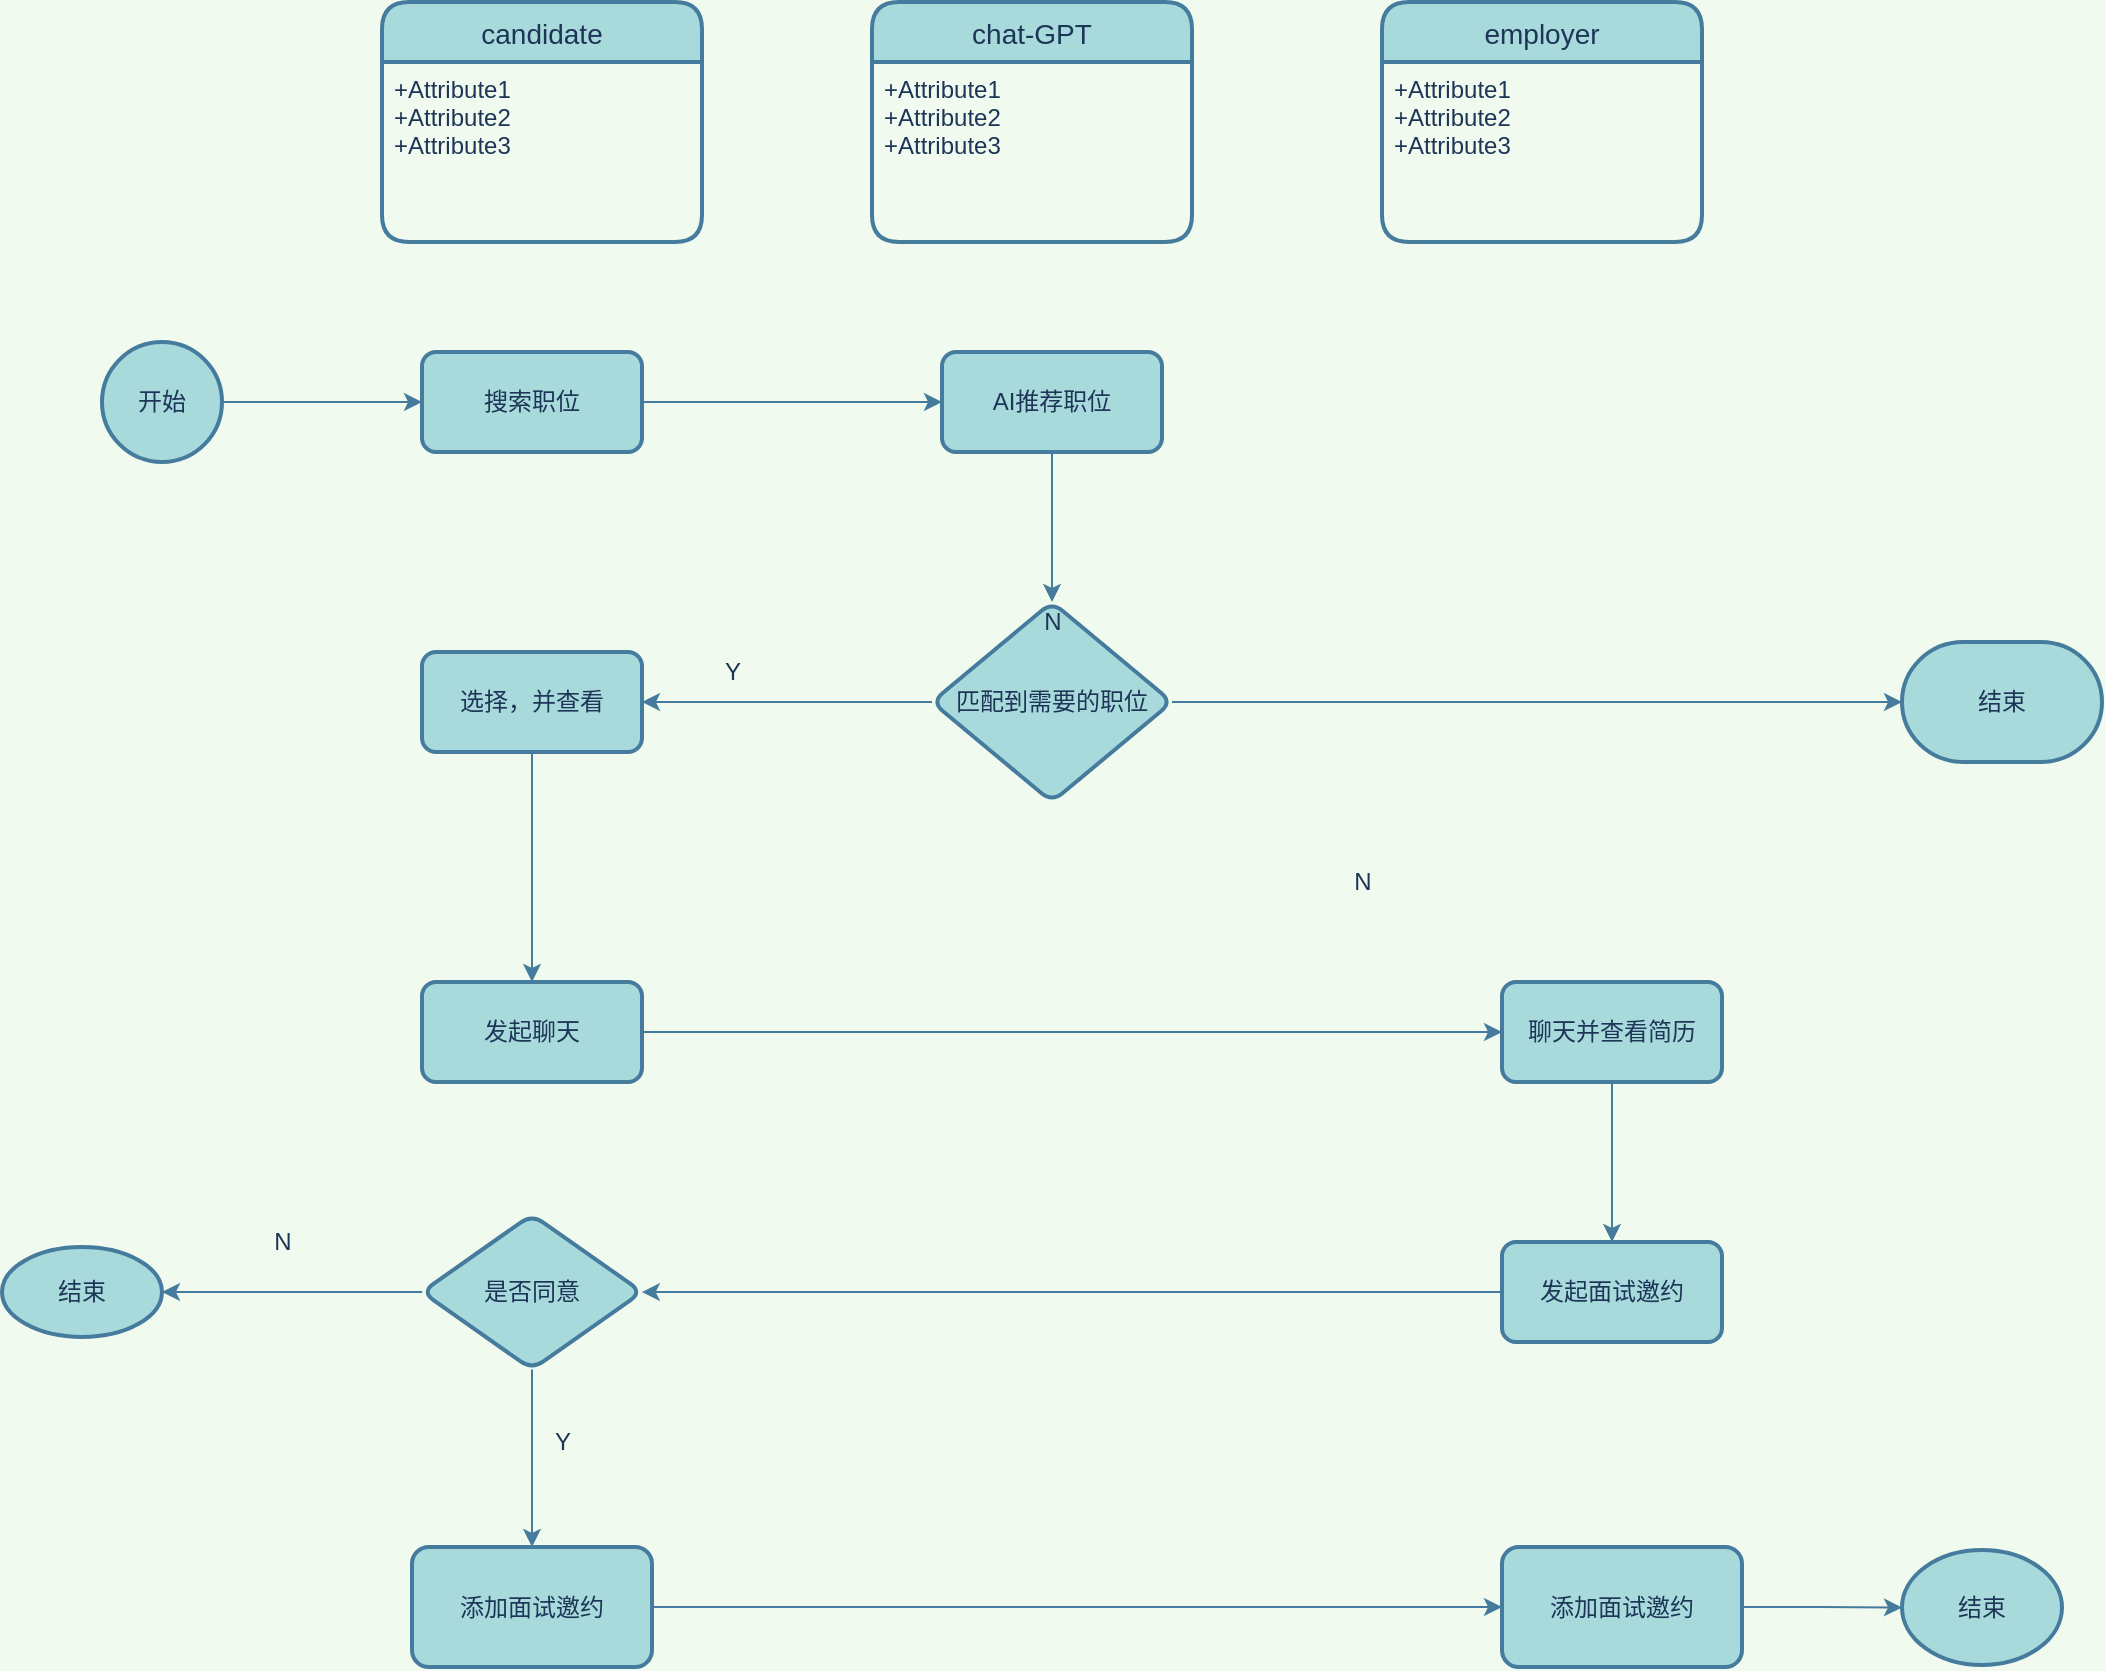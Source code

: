 <mxfile version="20.5.3" type="embed"><diagram id="w_9jJ8-dKPx64laMkm2h" name="Page-1"><mxGraphModel dx="1517" dy="467" grid="1" gridSize="10" guides="1" tooltips="1" connect="1" arrows="1" fold="1" page="1" pageScale="1" pageWidth="850" pageHeight="1100" background="#F1FAEE" math="0" shadow="0"><root><mxCell id="0"/><mxCell id="1" parent="0"/><mxCell id="5" value="employer" style="swimlane;childLayout=stackLayout;horizontal=1;startSize=30;horizontalStack=0;rounded=1;fontSize=14;fontStyle=0;strokeWidth=2;resizeParent=0;resizeLast=1;shadow=0;dashed=0;align=center;strokeColor=#457B9D;fontColor=#1D3557;fillColor=#A8DADC;" vertex="1" parent="1"><mxGeometry x="520" y="120" width="160" height="120" as="geometry"/></mxCell><mxCell id="6" value="+Attribute1&#10;+Attribute2&#10;+Attribute3" style="align=left;strokeColor=none;fillColor=none;spacingLeft=4;fontSize=12;verticalAlign=top;resizable=0;rotatable=0;part=1;fontColor=#1D3557;" vertex="1" parent="5"><mxGeometry y="30" width="160" height="90" as="geometry"/></mxCell><mxCell id="7" value="candidate" style="swimlane;childLayout=stackLayout;horizontal=1;startSize=30;horizontalStack=0;rounded=1;fontSize=14;fontStyle=0;strokeWidth=2;resizeParent=0;resizeLast=1;shadow=0;dashed=0;align=center;strokeColor=#457B9D;fontColor=#1D3557;fillColor=#A8DADC;" vertex="1" parent="1"><mxGeometry x="20" y="120" width="160" height="120" as="geometry"/></mxCell><mxCell id="8" value="+Attribute1&#10;+Attribute2&#10;+Attribute3" style="align=left;strokeColor=none;fillColor=none;spacingLeft=4;fontSize=12;verticalAlign=top;resizable=0;rotatable=0;part=1;fontColor=#1D3557;" vertex="1" parent="7"><mxGeometry y="30" width="160" height="90" as="geometry"/></mxCell><mxCell id="9" value="chat-GPT" style="swimlane;childLayout=stackLayout;horizontal=1;startSize=30;horizontalStack=0;rounded=1;fontSize=14;fontStyle=0;strokeWidth=2;resizeParent=0;resizeLast=1;shadow=0;dashed=0;align=center;strokeColor=#457B9D;fontColor=#1D3557;fillColor=#A8DADC;" vertex="1" parent="1"><mxGeometry x="265" y="120" width="160" height="120" as="geometry"/></mxCell><mxCell id="10" value="+Attribute1&#10;+Attribute2&#10;+Attribute3" style="align=left;strokeColor=none;fillColor=none;spacingLeft=4;fontSize=12;verticalAlign=top;resizable=0;rotatable=0;part=1;fontColor=#1D3557;" vertex="1" parent="9"><mxGeometry y="30" width="160" height="90" as="geometry"/></mxCell><mxCell id="18" style="edgeStyle=orthogonalEdgeStyle;rounded=0;orthogonalLoop=1;jettySize=auto;html=1;entryX=0;entryY=0.5;entryDx=0;entryDy=0;strokeColor=#457B9D;fontColor=#1D3557;fillColor=#A8DADC;" edge="1" parent="1" source="15" target="17"><mxGeometry relative="1" as="geometry"/></mxCell><mxCell id="15" value="开始" style="strokeWidth=2;html=1;shape=mxgraph.flowchart.start_2;whiteSpace=wrap;strokeColor=#457B9D;fontColor=#1D3557;fillColor=#A8DADC;" vertex="1" parent="1"><mxGeometry x="-120" y="290" width="60" height="60" as="geometry"/></mxCell><mxCell id="22" style="edgeStyle=orthogonalEdgeStyle;rounded=0;orthogonalLoop=1;jettySize=auto;html=1;strokeColor=#457B9D;fontColor=#1D3557;fillColor=#A8DADC;" edge="1" parent="1" source="17" target="21"><mxGeometry relative="1" as="geometry"/></mxCell><mxCell id="17" value="搜索职位" style="rounded=1;whiteSpace=wrap;html=1;absoluteArcSize=1;arcSize=14;strokeWidth=2;strokeColor=#457B9D;fontColor=#1D3557;fillColor=#A8DADC;" vertex="1" parent="1"><mxGeometry x="40" y="295" width="110" height="50" as="geometry"/></mxCell><mxCell id="24" value="" style="edgeStyle=orthogonalEdgeStyle;rounded=0;orthogonalLoop=1;jettySize=auto;html=1;strokeColor=#457B9D;fontColor=#1D3557;fillColor=#A8DADC;" edge="1" parent="1" source="21" target="23"><mxGeometry relative="1" as="geometry"/></mxCell><mxCell id="21" value="AI推荐职位" style="rounded=1;whiteSpace=wrap;html=1;absoluteArcSize=1;arcSize=14;strokeWidth=2;strokeColor=#457B9D;fontColor=#1D3557;fillColor=#A8DADC;" vertex="1" parent="1"><mxGeometry x="300" y="295" width="110" height="50" as="geometry"/></mxCell><mxCell id="26" value="" style="edgeStyle=orthogonalEdgeStyle;rounded=0;orthogonalLoop=1;jettySize=auto;html=1;strokeColor=#457B9D;fontColor=#1D3557;fillColor=#A8DADC;" edge="1" parent="1" source="23" target="25"><mxGeometry relative="1" as="geometry"/></mxCell><mxCell id="70" style="edgeStyle=orthogonalEdgeStyle;rounded=0;orthogonalLoop=1;jettySize=auto;html=1;entryX=0;entryY=0.5;entryDx=0;entryDy=0;entryPerimeter=0;strokeColor=#457B9D;fontColor=#1D3557;fillColor=#A8DADC;" edge="1" parent="1" source="23" target="32"><mxGeometry relative="1" as="geometry"/></mxCell><mxCell id="23" value="匹配到需要的职位" style="rhombus;whiteSpace=wrap;html=1;fillColor=#A8DADC;strokeColor=#457B9D;fontColor=#1D3557;rounded=1;arcSize=14;strokeWidth=2;" vertex="1" parent="1"><mxGeometry x="295" y="420" width="120" height="100" as="geometry"/></mxCell><mxCell id="29" value="" style="edgeStyle=orthogonalEdgeStyle;rounded=0;orthogonalLoop=1;jettySize=auto;html=1;strokeColor=#457B9D;fontColor=#1D3557;fillColor=#A8DADC;" edge="1" parent="1" source="25" target="28"><mxGeometry relative="1" as="geometry"><Array as="points"><mxPoint x="95" y="575"/></Array></mxGeometry></mxCell><mxCell id="25" value="选择，并查看" style="whiteSpace=wrap;html=1;fillColor=#A8DADC;strokeColor=#457B9D;fontColor=#1D3557;rounded=1;arcSize=14;strokeWidth=2;" vertex="1" parent="1"><mxGeometry x="40" y="445" width="110" height="50" as="geometry"/></mxCell><mxCell id="27" value="Y" style="text;html=1;align=center;verticalAlign=middle;resizable=0;points=[];autosize=1;strokeColor=none;fillColor=none;fontColor=#1D3557;" vertex="1" parent="1"><mxGeometry x="180" y="440" width="30" height="30" as="geometry"/></mxCell><mxCell id="35" style="edgeStyle=orthogonalEdgeStyle;rounded=0;orthogonalLoop=1;jettySize=auto;html=1;strokeColor=#457B9D;fontColor=#1D3557;fillColor=#A8DADC;" edge="1" parent="1" source="28" target="34"><mxGeometry relative="1" as="geometry"/></mxCell><mxCell id="28" value="发起聊天" style="whiteSpace=wrap;html=1;fillColor=#A8DADC;strokeColor=#457B9D;fontColor=#1D3557;rounded=1;arcSize=14;strokeWidth=2;" vertex="1" parent="1"><mxGeometry x="40" y="610" width="110" height="50" as="geometry"/></mxCell><mxCell id="32" value="结束" style="strokeWidth=2;html=1;shape=mxgraph.flowchart.terminator;whiteSpace=wrap;strokeColor=#457B9D;fontColor=#1D3557;fillColor=#A8DADC;" vertex="1" parent="1"><mxGeometry x="780" y="440" width="100" height="60" as="geometry"/></mxCell><mxCell id="33" value="N" style="text;html=1;align=center;verticalAlign=middle;resizable=0;points=[];autosize=1;strokeColor=none;fillColor=none;fontColor=#1D3557;" vertex="1" parent="1"><mxGeometry x="340" y="415" width="30" height="30" as="geometry"/></mxCell><mxCell id="37" value="" style="edgeStyle=orthogonalEdgeStyle;rounded=0;orthogonalLoop=1;jettySize=auto;html=1;strokeColor=#457B9D;fontColor=#1D3557;fillColor=#A8DADC;" edge="1" parent="1" source="34" target="36"><mxGeometry relative="1" as="geometry"/></mxCell><mxCell id="34" value="聊天并查看简历" style="whiteSpace=wrap;html=1;fillColor=#A8DADC;strokeColor=#457B9D;fontColor=#1D3557;rounded=1;arcSize=14;strokeWidth=2;" vertex="1" parent="1"><mxGeometry x="580" y="610" width="110" height="50" as="geometry"/></mxCell><mxCell id="39" value="" style="edgeStyle=orthogonalEdgeStyle;rounded=0;orthogonalLoop=1;jettySize=auto;html=1;strokeColor=#457B9D;fontColor=#1D3557;fillColor=#A8DADC;" edge="1" parent="1" source="36" target="40"><mxGeometry relative="1" as="geometry"><mxPoint x="155" y="765" as="targetPoint"/></mxGeometry></mxCell><mxCell id="36" value="发起面试邀约" style="whiteSpace=wrap;html=1;fillColor=#A8DADC;strokeColor=#457B9D;fontColor=#1D3557;rounded=1;arcSize=14;strokeWidth=2;" vertex="1" parent="1"><mxGeometry x="580" y="740" width="110" height="50" as="geometry"/></mxCell><mxCell id="45" value="" style="edgeStyle=orthogonalEdgeStyle;rounded=0;orthogonalLoop=1;jettySize=auto;html=1;strokeColor=#457B9D;fontColor=#1D3557;fillColor=#A8DADC;" edge="1" parent="1" source="40" target="44"><mxGeometry relative="1" as="geometry"/></mxCell><mxCell id="50" value="" style="edgeStyle=orthogonalEdgeStyle;rounded=0;orthogonalLoop=1;jettySize=auto;html=1;strokeColor=#457B9D;fontColor=#1D3557;fillColor=#A8DADC;" edge="1" parent="1" source="40" target="49"><mxGeometry relative="1" as="geometry"/></mxCell><mxCell id="40" value="是否同意" style="rhombus;whiteSpace=wrap;html=1;fillColor=#A8DADC;strokeColor=#457B9D;fontColor=#1D3557;rounded=1;arcSize=14;strokeWidth=2;" vertex="1" parent="1"><mxGeometry x="40" y="726.25" width="110" height="77.5" as="geometry"/></mxCell><mxCell id="53" value="" style="edgeStyle=orthogonalEdgeStyle;rounded=0;orthogonalLoop=1;jettySize=auto;html=1;strokeColor=#457B9D;fontColor=#1D3557;fillColor=#A8DADC;" edge="1" parent="1" source="44" target="52"><mxGeometry relative="1" as="geometry"/></mxCell><mxCell id="44" value="添加面试邀约" style="rounded=1;whiteSpace=wrap;html=1;fillColor=#A8DADC;strokeColor=#457B9D;fontColor=#1D3557;arcSize=14;strokeWidth=2;" vertex="1" parent="1"><mxGeometry x="35" y="892.5" width="120" height="60" as="geometry"/></mxCell><mxCell id="46" value="Y" style="text;html=1;align=center;verticalAlign=middle;resizable=0;points=[];autosize=1;strokeColor=none;fillColor=none;fontColor=#1D3557;" vertex="1" parent="1"><mxGeometry x="95" y="825" width="30" height="30" as="geometry"/></mxCell><mxCell id="49" value="结束" style="ellipse;whiteSpace=wrap;html=1;fillColor=#A8DADC;strokeColor=#457B9D;fontColor=#1D3557;rounded=1;arcSize=14;strokeWidth=2;" vertex="1" parent="1"><mxGeometry x="-170" y="742.5" width="80" height="45" as="geometry"/></mxCell><mxCell id="51" value="N" style="text;html=1;align=center;verticalAlign=middle;resizable=0;points=[];autosize=1;strokeColor=none;fillColor=none;fontColor=#1D3557;" vertex="1" parent="1"><mxGeometry x="-45" y="725" width="30" height="30" as="geometry"/></mxCell><mxCell id="57" value="" style="edgeStyle=orthogonalEdgeStyle;rounded=0;orthogonalLoop=1;jettySize=auto;html=1;strokeColor=#457B9D;fontColor=#1D3557;fillColor=#A8DADC;" edge="1" parent="1" source="52" target="56"><mxGeometry relative="1" as="geometry"/></mxCell><mxCell id="52" value="添加面试邀约" style="whiteSpace=wrap;html=1;fillColor=#A8DADC;strokeColor=#457B9D;fontColor=#1D3557;rounded=1;arcSize=14;strokeWidth=2;" vertex="1" parent="1"><mxGeometry x="580" y="892.5" width="120" height="60" as="geometry"/></mxCell><mxCell id="56" value="结束" style="ellipse;whiteSpace=wrap;html=1;fillColor=#A8DADC;strokeColor=#457B9D;fontColor=#1D3557;rounded=1;arcSize=14;strokeWidth=2;" vertex="1" parent="1"><mxGeometry x="780" y="894" width="80" height="57.5" as="geometry"/></mxCell><mxCell id="74" value="N" style="text;html=1;align=center;verticalAlign=middle;resizable=0;points=[];autosize=1;strokeColor=none;fillColor=none;fontColor=#1D3557;" vertex="1" parent="1"><mxGeometry x="495" y="545" width="30" height="30" as="geometry"/></mxCell></root></mxGraphModel></diagram></mxfile>